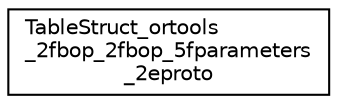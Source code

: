 digraph "Graphical Class Hierarchy"
{
 // LATEX_PDF_SIZE
  edge [fontname="Helvetica",fontsize="10",labelfontname="Helvetica",labelfontsize="10"];
  node [fontname="Helvetica",fontsize="10",shape=record];
  rankdir="LR";
  Node0 [label="TableStruct_ortools\l_2fbop_2fbop_5fparameters\l_2eproto",height=0.2,width=0.4,color="black", fillcolor="white", style="filled",URL="$struct_table_struct__ortools__2fbop__2fbop__5fparameters__2eproto.html",tooltip=" "];
}
